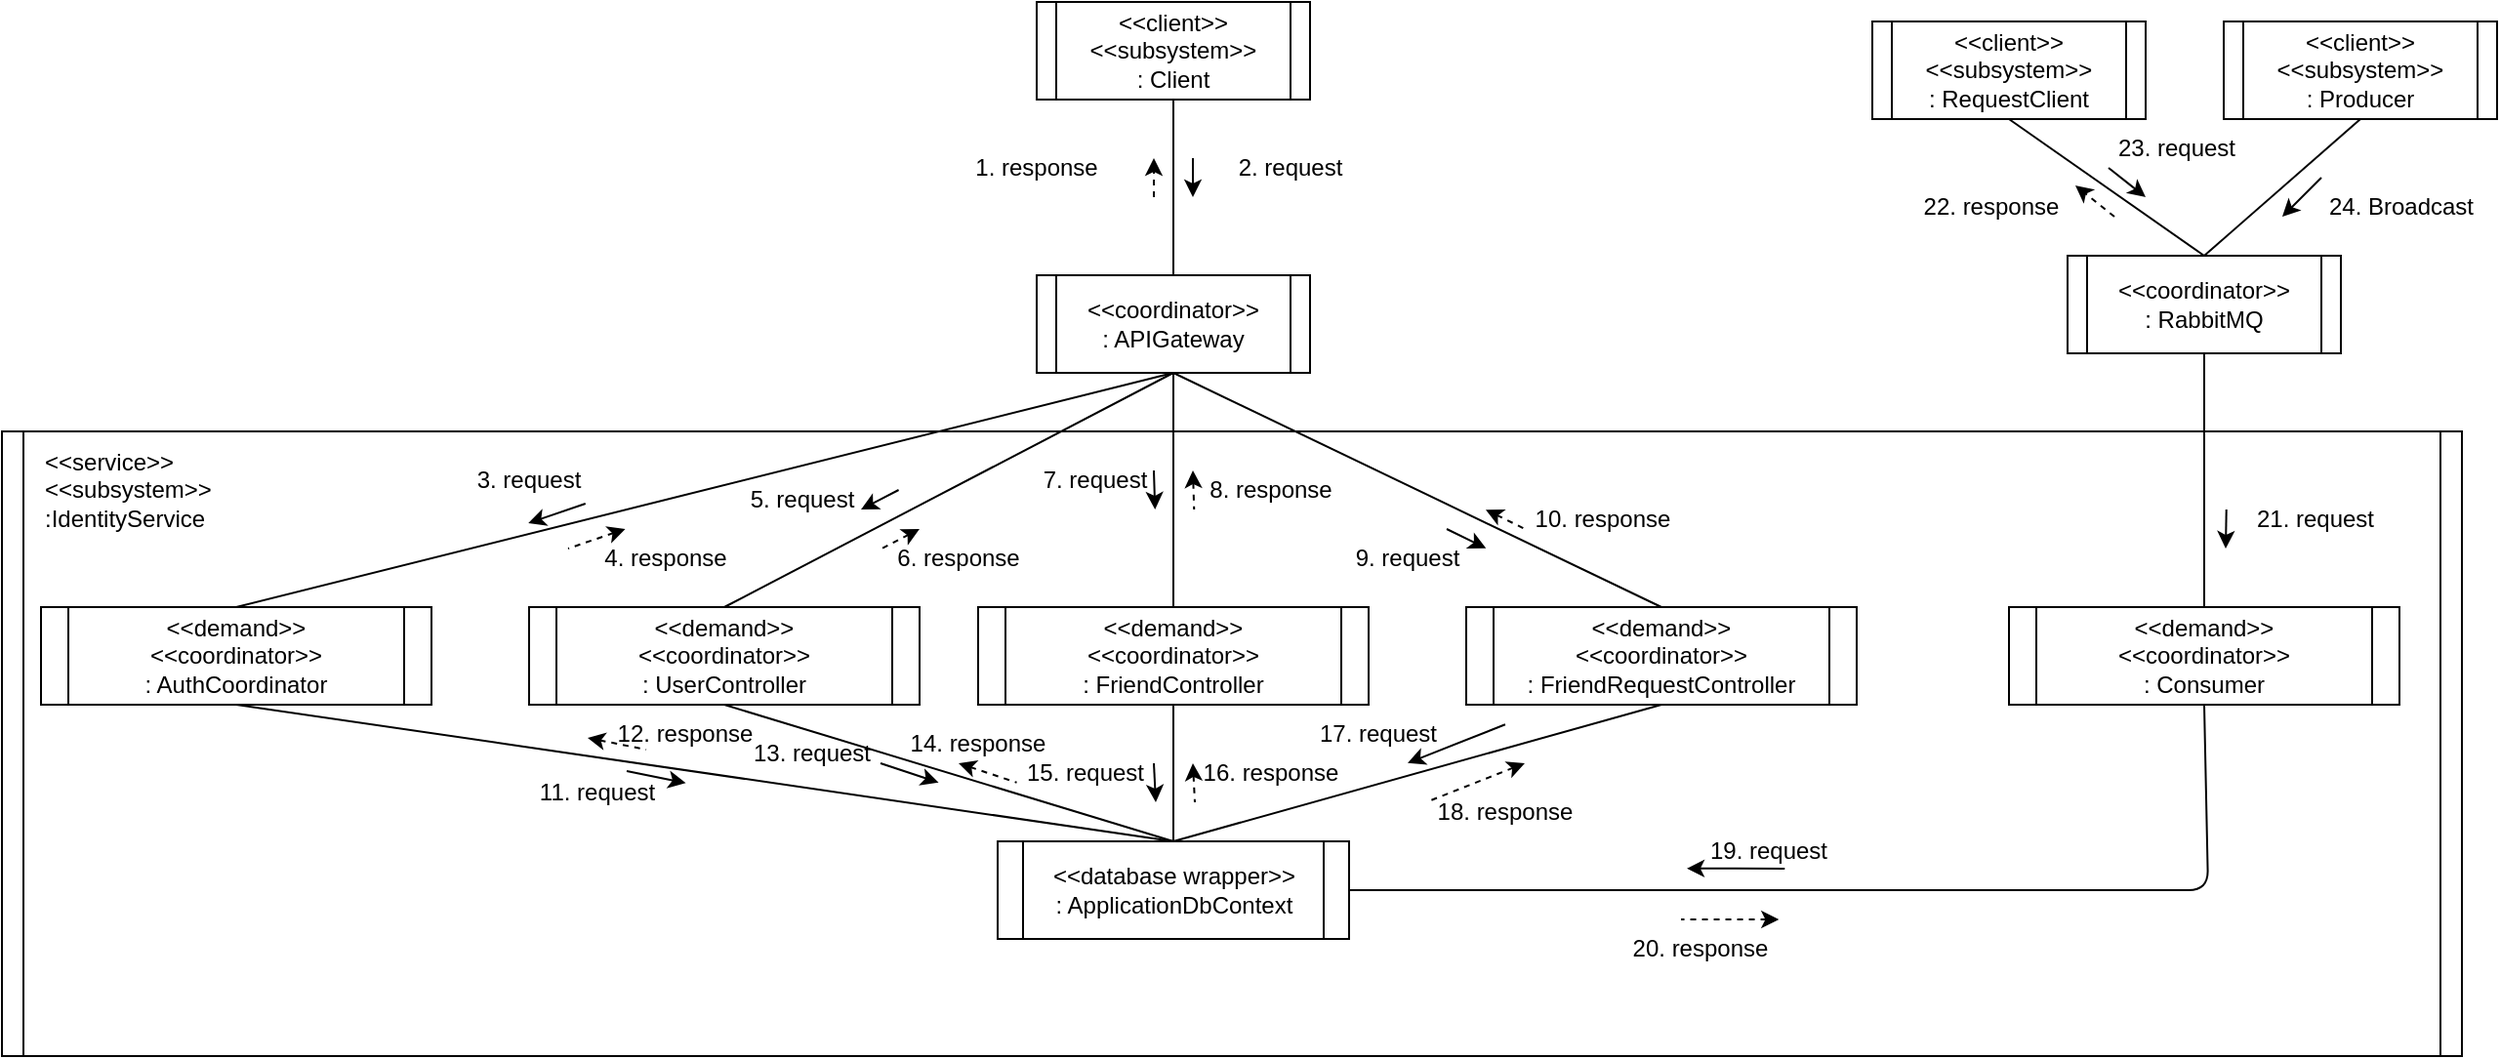 <mxfile version="24.5.5" type="device">
  <diagram id="YeBsLe0wz5kqz-9HFI_q" name="Page-1">
    <mxGraphModel dx="581" dy="328" grid="1" gridSize="10" guides="1" tooltips="1" connect="1" arrows="1" fold="1" page="1" pageScale="1" pageWidth="850" pageHeight="1100" math="0" shadow="0">
      <root>
        <mxCell id="0" />
        <mxCell id="1" parent="0" />
        <mxCell id="2" value="" style="shape=process;whiteSpace=wrap;html=1;backgroundOutline=1;size=0.009;" parent="1" vertex="1">
          <mxGeometry x="160" y="220" width="1260" height="320" as="geometry" />
        </mxCell>
        <mxCell id="3" value="&amp;lt;&amp;lt;service&amp;gt;&amp;gt;&lt;br&gt;&amp;lt;&amp;lt;subsystem&amp;gt;&amp;gt;&lt;br&gt;:IdentityService" style="text;html=1;strokeColor=none;fillColor=none;align=left;verticalAlign=middle;whiteSpace=wrap;rounded=0;" parent="1" vertex="1">
          <mxGeometry x="180" y="230" width="160" height="40" as="geometry" />
        </mxCell>
        <mxCell id="7" value="&amp;lt;&amp;lt;coordinator&amp;gt;&amp;gt;&lt;br style=&quot;border-color: var(--border-color);&quot;&gt;: APIGateway" style="shape=process;whiteSpace=wrap;html=1;backgroundOutline=1;size=0.071;" parent="1" vertex="1">
          <mxGeometry x="690" y="140" width="140" height="50" as="geometry" />
        </mxCell>
        <mxCell id="8" value="&amp;lt;&amp;lt;client&amp;gt;&amp;gt;&lt;br&gt;&amp;lt;&amp;lt;subsystem&amp;gt;&amp;gt;&lt;br style=&quot;border-color: var(--border-color);&quot;&gt;: Client" style="shape=process;whiteSpace=wrap;html=1;backgroundOutline=1;size=0.071;" parent="1" vertex="1">
          <mxGeometry x="690" width="140" height="50" as="geometry" />
        </mxCell>
        <mxCell id="10" value="&amp;lt;&amp;lt;demand&amp;gt;&amp;gt;&lt;br&gt;&amp;lt;&amp;lt;coordinator&amp;gt;&amp;gt;&lt;br style=&quot;border-color: var(--border-color);&quot;&gt;: FriendController" style="shape=process;whiteSpace=wrap;html=1;backgroundOutline=1;size=0.071;" parent="1" vertex="1">
          <mxGeometry x="660" y="310" width="200" height="50" as="geometry" />
        </mxCell>
        <mxCell id="13" value="" style="endArrow=none;html=1;entryX=0.5;entryY=1;entryDx=0;entryDy=0;exitX=0.5;exitY=0;exitDx=0;exitDy=0;" parent="1" source="10" target="7" edge="1">
          <mxGeometry width="50" height="50" relative="1" as="geometry">
            <mxPoint x="550" y="310" as="sourcePoint" />
            <mxPoint x="770" y="200" as="targetPoint" />
          </mxGeometry>
        </mxCell>
        <mxCell id="17" value="" style="endArrow=none;html=1;entryX=0.5;entryY=0;entryDx=0;entryDy=0;exitX=0.5;exitY=1;exitDx=0;exitDy=0;" parent="1" source="10" edge="1">
          <mxGeometry width="50" height="50" relative="1" as="geometry">
            <mxPoint x="550" y="360" as="sourcePoint" />
            <mxPoint x="760" y="430" as="targetPoint" />
          </mxGeometry>
        </mxCell>
        <mxCell id="23" value="&amp;lt;&amp;lt;database wrapper&amp;gt;&amp;gt;&lt;br style=&quot;border-color: var(--border-color);&quot;&gt;: ApplicationDbContext" style="shape=process;whiteSpace=wrap;html=1;backgroundOutline=1;size=0.071;" parent="1" vertex="1">
          <mxGeometry x="670" y="430" width="180" height="50" as="geometry" />
        </mxCell>
        <mxCell id="28" value="" style="endArrow=none;html=1;entryX=0.5;entryY=1;entryDx=0;entryDy=0;exitX=0.5;exitY=0;exitDx=0;exitDy=0;" parent="1" source="7" target="8" edge="1">
          <mxGeometry width="50" height="50" relative="1" as="geometry">
            <mxPoint x="640" y="260" as="sourcePoint" />
            <mxPoint x="690" y="210" as="targetPoint" />
          </mxGeometry>
        </mxCell>
        <mxCell id="29" value="" style="endArrow=classic;html=1;" parent="1" edge="1">
          <mxGeometry width="50" height="50" relative="1" as="geometry">
            <mxPoint x="770" y="80" as="sourcePoint" />
            <mxPoint x="770" y="100" as="targetPoint" />
          </mxGeometry>
        </mxCell>
        <mxCell id="30" value="" style="endArrow=classic;html=1;dashed=1;" parent="1" edge="1">
          <mxGeometry width="50" height="50" relative="1" as="geometry">
            <mxPoint x="750" y="100" as="sourcePoint" />
            <mxPoint x="750" y="80" as="targetPoint" />
          </mxGeometry>
        </mxCell>
        <mxCell id="31" value="2. request" style="text;html=1;strokeColor=none;fillColor=none;align=center;verticalAlign=middle;whiteSpace=wrap;rounded=0;" parent="1" vertex="1">
          <mxGeometry x="790" y="70" width="60" height="30" as="geometry" />
        </mxCell>
        <mxCell id="32" value="1. response" style="text;html=1;strokeColor=none;fillColor=none;align=center;verticalAlign=middle;whiteSpace=wrap;rounded=0;" parent="1" vertex="1">
          <mxGeometry x="650" y="70" width="80" height="30" as="geometry" />
        </mxCell>
        <mxCell id="35" value="" style="endArrow=classic;html=1;entryX=0.526;entryY=0;entryDx=0;entryDy=0;entryPerimeter=0;" parent="1" edge="1">
          <mxGeometry width="50" height="50" relative="1" as="geometry">
            <mxPoint x="750" y="240" as="sourcePoint" />
            <mxPoint x="750.62" y="260.0" as="targetPoint" />
          </mxGeometry>
        </mxCell>
        <mxCell id="50" value="" style="endArrow=none;html=1;strokeColor=default;dashed=1;startArrow=classic;startFill=1;endFill=0;" parent="1" edge="1">
          <mxGeometry width="50" height="50" relative="1" as="geometry">
            <mxPoint x="770" y="390" as="sourcePoint" />
            <mxPoint x="771" y="410" as="targetPoint" />
          </mxGeometry>
        </mxCell>
        <mxCell id="51" value="&amp;lt;&amp;lt;client&amp;gt;&amp;gt;&lt;br&gt;&amp;lt;&amp;lt;subsystem&amp;gt;&amp;gt;&lt;br style=&quot;border-color: var(--border-color);&quot;&gt;: RequestClient" style="shape=process;whiteSpace=wrap;html=1;backgroundOutline=1;size=0.071;" parent="1" vertex="1">
          <mxGeometry x="1118" y="10" width="140" height="50" as="geometry" />
        </mxCell>
        <mxCell id="52" value="&amp;lt;&amp;lt;client&amp;gt;&amp;gt;&lt;br&gt;&amp;lt;&amp;lt;subsystem&amp;gt;&amp;gt;&lt;br style=&quot;border-color: var(--border-color);&quot;&gt;: Producer" style="shape=process;whiteSpace=wrap;html=1;backgroundOutline=1;size=0.071;" parent="1" vertex="1">
          <mxGeometry x="1298" y="10" width="140" height="50" as="geometry" />
        </mxCell>
        <mxCell id="58" value="" style="endArrow=none;html=1;entryX=0.5;entryY=1;entryDx=0;entryDy=0;exitX=0.5;exitY=0;exitDx=0;exitDy=0;" parent="1" source="91" target="51" edge="1">
          <mxGeometry width="50" height="50" relative="1" as="geometry">
            <mxPoint x="1288" y="130" as="sourcePoint" />
            <mxPoint x="1228" y="60" as="targetPoint" />
          </mxGeometry>
        </mxCell>
        <mxCell id="59" value="" style="endArrow=none;html=1;entryX=0.5;entryY=1;entryDx=0;entryDy=0;exitX=0.5;exitY=0;exitDx=0;exitDy=0;" parent="1" source="91" target="52" edge="1">
          <mxGeometry width="50" height="50" relative="1" as="geometry">
            <mxPoint x="1288" y="130" as="sourcePoint" />
            <mxPoint x="1198" y="70" as="targetPoint" />
          </mxGeometry>
        </mxCell>
        <mxCell id="61" value="" style="endArrow=classic;html=1;" parent="1" edge="1">
          <mxGeometry width="50" height="50" relative="1" as="geometry">
            <mxPoint x="1239" y="85" as="sourcePoint" />
            <mxPoint x="1258" y="100" as="targetPoint" />
          </mxGeometry>
        </mxCell>
        <mxCell id="62" value="" style="endArrow=classic;html=1;dashed=1;" parent="1" edge="1">
          <mxGeometry width="50" height="50" relative="1" as="geometry">
            <mxPoint x="1242" y="110" as="sourcePoint" />
            <mxPoint x="1222" y="94" as="targetPoint" />
          </mxGeometry>
        </mxCell>
        <mxCell id="63" value="23. request" style="text;html=1;strokeColor=none;fillColor=none;align=center;verticalAlign=middle;whiteSpace=wrap;rounded=0;" parent="1" vertex="1">
          <mxGeometry x="1238" y="60" width="72" height="30" as="geometry" />
        </mxCell>
        <mxCell id="64" value="22. response" style="text;html=1;strokeColor=none;fillColor=none;align=center;verticalAlign=middle;whiteSpace=wrap;rounded=0;" parent="1" vertex="1">
          <mxGeometry x="1140" y="90" width="78" height="30" as="geometry" />
        </mxCell>
        <mxCell id="66" value="" style="endArrow=classic;html=1;" parent="1" edge="1">
          <mxGeometry width="50" height="50" relative="1" as="geometry">
            <mxPoint x="1348" y="90" as="sourcePoint" />
            <mxPoint x="1328" y="110" as="targetPoint" />
          </mxGeometry>
        </mxCell>
        <mxCell id="68" value="24. Broadcast" style="text;html=1;strokeColor=none;fillColor=none;align=center;verticalAlign=middle;whiteSpace=wrap;rounded=0;" parent="1" vertex="1">
          <mxGeometry x="1348" y="90" width="82" height="30" as="geometry" />
        </mxCell>
        <mxCell id="72" value="" style="endArrow=none;html=1;entryX=0.5;entryY=1;entryDx=0;entryDy=0;exitX=1;exitY=0.5;exitDx=0;exitDy=0;" parent="1" target="88" edge="1">
          <mxGeometry width="50" height="50" relative="1" as="geometry">
            <mxPoint x="850" y="455" as="sourcePoint" />
            <mxPoint x="1110" y="360" as="targetPoint" />
            <Array as="points">
              <mxPoint x="1290" y="455" />
            </Array>
          </mxGeometry>
        </mxCell>
        <mxCell id="74" value="" style="endArrow=classic;html=1;exitX=0.657;exitY=0.468;exitDx=0;exitDy=0;exitPerimeter=0;" parent="1" edge="1">
          <mxGeometry width="50" height="50" relative="1" as="geometry">
            <mxPoint x="1073.14" y="443.96" as="sourcePoint" />
            <mxPoint x="1023" y="443.91" as="targetPoint" />
          </mxGeometry>
        </mxCell>
        <mxCell id="75" value="&amp;lt;&amp;lt;demand&amp;gt;&amp;gt;&lt;br&gt;&amp;lt;&amp;lt;coordinator&amp;gt;&amp;gt;&lt;br style=&quot;border-color: var(--border-color);&quot;&gt;: UserController" style="shape=process;whiteSpace=wrap;html=1;backgroundOutline=1;size=0.071;" parent="1" vertex="1">
          <mxGeometry x="430" y="310" width="200" height="50" as="geometry" />
        </mxCell>
        <mxCell id="76" value="&amp;lt;&amp;lt;demand&amp;gt;&amp;gt;&lt;br&gt;&amp;lt;&amp;lt;coordinator&amp;gt;&amp;gt;&lt;br style=&quot;border-color: var(--border-color);&quot;&gt;: FriendRequestController" style="shape=process;whiteSpace=wrap;html=1;backgroundOutline=1;size=0.071;" parent="1" vertex="1">
          <mxGeometry x="910" y="310" width="200" height="50" as="geometry" />
        </mxCell>
        <mxCell id="88" value="&amp;lt;&amp;lt;demand&amp;gt;&amp;gt;&lt;br&gt;&amp;lt;&amp;lt;coordinator&amp;gt;&amp;gt;&lt;br style=&quot;border-color: var(--border-color);&quot;&gt;: Consumer" style="shape=process;whiteSpace=wrap;html=1;backgroundOutline=1;size=0.071;" parent="1" vertex="1">
          <mxGeometry x="1188" y="310" width="200" height="50" as="geometry" />
        </mxCell>
        <mxCell id="89" value="" style="endArrow=classic;html=1;exitX=0.828;exitY=0.085;exitDx=0;exitDy=0;exitPerimeter=0;" parent="1" edge="1">
          <mxGeometry width="50" height="50" relative="1" as="geometry">
            <mxPoint x="1299.36" y="259.95" as="sourcePoint" />
            <mxPoint x="1299" y="280" as="targetPoint" />
          </mxGeometry>
        </mxCell>
        <mxCell id="90" value="" style="endArrow=none;html=1;entryX=0.5;entryY=1;entryDx=0;entryDy=0;exitX=0.5;exitY=0;exitDx=0;exitDy=0;" parent="1" source="88" target="91" edge="1">
          <mxGeometry width="50" height="50" relative="1" as="geometry">
            <mxPoint x="1248" y="250" as="sourcePoint" />
            <mxPoint x="1148" y="180" as="targetPoint" />
          </mxGeometry>
        </mxCell>
        <mxCell id="91" value="&amp;lt;&amp;lt;coordinator&amp;gt;&amp;gt;&lt;br style=&quot;border-color: var(--border-color);&quot;&gt;: RabbitMQ" style="shape=process;whiteSpace=wrap;html=1;backgroundOutline=1;size=0.071;" parent="1" vertex="1">
          <mxGeometry x="1218" y="130" width="140" height="50" as="geometry" />
        </mxCell>
        <mxCell id="106" value="" style="endArrow=none;html=1;entryX=0.5;entryY=0;entryDx=0;entryDy=0;exitX=0.5;exitY=1;exitDx=0;exitDy=0;" parent="1" source="75" edge="1">
          <mxGeometry width="50" height="50" relative="1" as="geometry">
            <mxPoint x="570" y="380" as="sourcePoint" />
            <mxPoint x="760" y="430" as="targetPoint" />
          </mxGeometry>
        </mxCell>
        <mxCell id="107" value="" style="endArrow=none;html=1;entryX=0.5;entryY=1;entryDx=0;entryDy=0;exitX=0.5;exitY=0;exitDx=0;exitDy=0;" parent="1" target="76" edge="1">
          <mxGeometry width="50" height="50" relative="1" as="geometry">
            <mxPoint x="760" y="430" as="sourcePoint" />
            <mxPoint x="1050" y="430" as="targetPoint" />
          </mxGeometry>
        </mxCell>
        <mxCell id="108" value="" style="endArrow=classic;html=1;entryX=0.477;entryY=0.404;entryDx=0;entryDy=0;entryPerimeter=0;" parent="1" edge="1">
          <mxGeometry width="50" height="50" relative="1" as="geometry">
            <mxPoint x="610" y="390" as="sourcePoint" />
            <mxPoint x="639.76" y="399.88" as="targetPoint" />
          </mxGeometry>
        </mxCell>
        <mxCell id="109" value="" style="endArrow=classic;html=1;entryX=0.392;entryY=0.404;entryDx=0;entryDy=0;entryPerimeter=0;exitX=0.441;exitY=0.362;exitDx=0;exitDy=0;exitPerimeter=0;" parent="1" edge="1">
          <mxGeometry width="50" height="50" relative="1" as="geometry">
            <mxPoint x="929.98" y="370.13" as="sourcePoint" />
            <mxPoint x="880.0" y="389.87" as="targetPoint" />
          </mxGeometry>
        </mxCell>
        <mxCell id="111" value="&amp;lt;&amp;lt;demand&amp;gt;&amp;gt;&lt;br&gt;&amp;lt;&amp;lt;coordinator&amp;gt;&amp;gt;&lt;br style=&quot;border-color: var(--border-color);&quot;&gt;: AuthCoordinator" style="shape=process;whiteSpace=wrap;html=1;backgroundOutline=1;size=0.071;" parent="1" vertex="1">
          <mxGeometry x="180" y="310" width="200" height="50" as="geometry" />
        </mxCell>
        <mxCell id="112" value="" style="endArrow=none;html=1;entryX=0.5;entryY=1;entryDx=0;entryDy=0;exitX=0.5;exitY=0;exitDx=0;exitDy=0;" parent="1" source="111" target="7" edge="1">
          <mxGeometry width="50" height="50" relative="1" as="geometry">
            <mxPoint x="500" y="280" as="sourcePoint" />
            <mxPoint x="500" y="160" as="targetPoint" />
          </mxGeometry>
        </mxCell>
        <mxCell id="113" value="" style="endArrow=classic;html=1;entryX=0.526;entryY=0;entryDx=0;entryDy=0;entryPerimeter=0;exitX=0.238;exitY=0.125;exitDx=0;exitDy=0;exitPerimeter=0;" parent="1" edge="1">
          <mxGeometry width="50" height="50" relative="1" as="geometry">
            <mxPoint x="458.88" y="257" as="sourcePoint" />
            <mxPoint x="429.62" y="267" as="targetPoint" />
          </mxGeometry>
        </mxCell>
        <mxCell id="115" value="" style="endArrow=none;html=1;entryX=0.5;entryY=0;entryDx=0;entryDy=0;exitX=0.5;exitY=1;exitDx=0;exitDy=0;" parent="1" source="111" target="23" edge="1">
          <mxGeometry width="50" height="50" relative="1" as="geometry">
            <mxPoint x="360" y="380" as="sourcePoint" />
            <mxPoint x="590" y="450" as="targetPoint" />
          </mxGeometry>
        </mxCell>
        <mxCell id="117" value="" style="endArrow=classic;html=1;entryX=0.278;entryY=0.563;entryDx=0;entryDy=0;entryPerimeter=0;" parent="1" target="2" edge="1">
          <mxGeometry width="50" height="50" relative="1" as="geometry">
            <mxPoint x="480" y="394" as="sourcePoint" />
            <mxPoint x="510.28" y="404.08" as="targetPoint" />
          </mxGeometry>
        </mxCell>
        <mxCell id="118" value="" style="endArrow=none;html=1;entryX=0.5;entryY=1;entryDx=0;entryDy=0;exitX=0.5;exitY=0;exitDx=0;exitDy=0;" parent="1" source="76" target="7" edge="1">
          <mxGeometry width="50" height="50" relative="1" as="geometry">
            <mxPoint x="770" y="320" as="sourcePoint" />
            <mxPoint x="770" y="200" as="targetPoint" />
          </mxGeometry>
        </mxCell>
        <mxCell id="119" value="" style="endArrow=none;html=1;entryX=0.635;entryY=0.187;entryDx=0;entryDy=0;entryPerimeter=0;exitX=0.619;exitY=0.156;exitDx=0;exitDy=0;exitPerimeter=0;startArrow=classic;startFill=1;endFill=0;dashed=1;" parent="1" edge="1">
          <mxGeometry width="50" height="50" relative="1" as="geometry">
            <mxPoint x="920" y="260.08" as="sourcePoint" />
            <mxPoint x="940.16" y="270.0" as="targetPoint" />
          </mxGeometry>
        </mxCell>
        <mxCell id="120" value="" style="endArrow=none;html=1;entryX=0.5;entryY=1;entryDx=0;entryDy=0;exitX=0.5;exitY=0;exitDx=0;exitDy=0;" parent="1" source="75" target="7" edge="1">
          <mxGeometry width="50" height="50" relative="1" as="geometry">
            <mxPoint x="770" y="320" as="sourcePoint" />
            <mxPoint x="770" y="200.0" as="targetPoint" />
          </mxGeometry>
        </mxCell>
        <mxCell id="121" value="" style="endArrow=classic;html=1;entryX=0.526;entryY=0;entryDx=0;entryDy=0;entryPerimeter=0;exitX=0.365;exitY=0.125;exitDx=0;exitDy=0;exitPerimeter=0;" parent="1" edge="1">
          <mxGeometry width="50" height="50" relative="1" as="geometry">
            <mxPoint x="619.28" y="250" as="sourcePoint" />
            <mxPoint x="600.0" y="260.0" as="targetPoint" />
          </mxGeometry>
        </mxCell>
        <mxCell id="t8o3r13i8bqwV-xz6-hO-121" value="" style="endArrow=none;html=1;entryX=0.526;entryY=0;entryDx=0;entryDy=0;entryPerimeter=0;exitX=0.238;exitY=0.125;exitDx=0;exitDy=0;exitPerimeter=0;startArrow=classic;startFill=1;endFill=0;dashed=1;" edge="1" parent="1">
          <mxGeometry width="50" height="50" relative="1" as="geometry">
            <mxPoint x="479.26" y="270" as="sourcePoint" />
            <mxPoint x="450.0" y="280" as="targetPoint" />
          </mxGeometry>
        </mxCell>
        <mxCell id="t8o3r13i8bqwV-xz6-hO-122" value="" style="endArrow=none;html=1;entryX=0.526;entryY=0;entryDx=0;entryDy=0;entryPerimeter=0;exitX=0.365;exitY=0.125;exitDx=0;exitDy=0;exitPerimeter=0;startArrow=classic;startFill=1;endFill=0;dashed=1;" edge="1" parent="1">
          <mxGeometry width="50" height="50" relative="1" as="geometry">
            <mxPoint x="630" y="270" as="sourcePoint" />
            <mxPoint x="610.72" y="280.0" as="targetPoint" />
          </mxGeometry>
        </mxCell>
        <mxCell id="t8o3r13i8bqwV-xz6-hO-123" value="" style="endArrow=none;html=1;entryX=0.526;entryY=0;entryDx=0;entryDy=0;entryPerimeter=0;startArrow=classic;startFill=1;endFill=0;dashed=1;" edge="1" parent="1">
          <mxGeometry width="50" height="50" relative="1" as="geometry">
            <mxPoint x="770" y="240" as="sourcePoint" />
            <mxPoint x="770.62" y="260.0" as="targetPoint" />
          </mxGeometry>
        </mxCell>
        <mxCell id="t8o3r13i8bqwV-xz6-hO-124" value="" style="endArrow=classic;html=1;entryX=0.635;entryY=0.187;entryDx=0;entryDy=0;entryPerimeter=0;exitX=0.619;exitY=0.156;exitDx=0;exitDy=0;exitPerimeter=0;" edge="1" parent="1">
          <mxGeometry width="50" height="50" relative="1" as="geometry">
            <mxPoint x="900" y="270" as="sourcePoint" />
            <mxPoint x="920.16" y="279.92" as="targetPoint" />
          </mxGeometry>
        </mxCell>
        <mxCell id="t8o3r13i8bqwV-xz6-hO-125" value="" style="endArrow=none;html=1;entryX=0.278;entryY=0.563;entryDx=0;entryDy=0;entryPerimeter=0;startArrow=classic;startFill=1;endFill=0;dashed=1;" edge="1" parent="1">
          <mxGeometry width="50" height="50" relative="1" as="geometry">
            <mxPoint x="460" y="377" as="sourcePoint" />
            <mxPoint x="490" y="383" as="targetPoint" />
          </mxGeometry>
        </mxCell>
        <mxCell id="t8o3r13i8bqwV-xz6-hO-126" value="" style="endArrow=none;html=1;entryX=0.477;entryY=0.404;entryDx=0;entryDy=0;entryPerimeter=0;dashed=1;startArrow=classic;startFill=1;endFill=0;" edge="1" parent="1">
          <mxGeometry width="50" height="50" relative="1" as="geometry">
            <mxPoint x="650" y="390" as="sourcePoint" />
            <mxPoint x="679.76" y="399.88" as="targetPoint" />
          </mxGeometry>
        </mxCell>
        <mxCell id="t8o3r13i8bqwV-xz6-hO-127" value="" style="endArrow=classic;html=1;" edge="1" parent="1">
          <mxGeometry width="50" height="50" relative="1" as="geometry">
            <mxPoint x="750" y="390" as="sourcePoint" />
            <mxPoint x="751" y="410" as="targetPoint" />
          </mxGeometry>
        </mxCell>
        <mxCell id="t8o3r13i8bqwV-xz6-hO-128" value="" style="endArrow=none;html=1;entryX=0.392;entryY=0.404;entryDx=0;entryDy=0;entryPerimeter=0;exitX=0.441;exitY=0.362;exitDx=0;exitDy=0;exitPerimeter=0;startArrow=classic;startFill=1;dashed=1;endFill=0;" edge="1" parent="1">
          <mxGeometry width="50" height="50" relative="1" as="geometry">
            <mxPoint x="939.98" y="390" as="sourcePoint" />
            <mxPoint x="890.0" y="409.74" as="targetPoint" />
          </mxGeometry>
        </mxCell>
        <mxCell id="t8o3r13i8bqwV-xz6-hO-129" value="" style="endArrow=none;html=1;exitX=0.657;exitY=0.468;exitDx=0;exitDy=0;exitPerimeter=0;dashed=1;endFill=0;startArrow=classic;startFill=1;" edge="1" parent="1">
          <mxGeometry width="50" height="50" relative="1" as="geometry">
            <mxPoint x="1070.14" y="470.05" as="sourcePoint" />
            <mxPoint x="1020" y="470" as="targetPoint" />
          </mxGeometry>
        </mxCell>
        <mxCell id="t8o3r13i8bqwV-xz6-hO-130" value="4. response" style="text;html=1;strokeColor=none;fillColor=none;align=center;verticalAlign=middle;whiteSpace=wrap;rounded=0;" vertex="1" parent="1">
          <mxGeometry x="460" y="270" width="80" height="30" as="geometry" />
        </mxCell>
        <mxCell id="t8o3r13i8bqwV-xz6-hO-131" value="3. request" style="text;html=1;strokeColor=none;fillColor=none;align=center;verticalAlign=middle;whiteSpace=wrap;rounded=0;" vertex="1" parent="1">
          <mxGeometry x="400" y="230" width="60" height="30" as="geometry" />
        </mxCell>
        <mxCell id="t8o3r13i8bqwV-xz6-hO-132" value="5. request" style="text;html=1;strokeColor=none;fillColor=none;align=center;verticalAlign=middle;whiteSpace=wrap;rounded=0;" vertex="1" parent="1">
          <mxGeometry x="540" y="240" width="60" height="30" as="geometry" />
        </mxCell>
        <mxCell id="t8o3r13i8bqwV-xz6-hO-133" value="7. request" style="text;html=1;strokeColor=none;fillColor=none;align=center;verticalAlign=middle;whiteSpace=wrap;rounded=0;" vertex="1" parent="1">
          <mxGeometry x="690" y="230" width="60" height="30" as="geometry" />
        </mxCell>
        <mxCell id="t8o3r13i8bqwV-xz6-hO-134" value="9. request" style="text;html=1;strokeColor=none;fillColor=none;align=center;verticalAlign=middle;whiteSpace=wrap;rounded=0;" vertex="1" parent="1">
          <mxGeometry x="850" y="270" width="60" height="30" as="geometry" />
        </mxCell>
        <mxCell id="t8o3r13i8bqwV-xz6-hO-135" value="11. request" style="text;html=1;strokeColor=none;fillColor=none;align=center;verticalAlign=middle;whiteSpace=wrap;rounded=0;" vertex="1" parent="1">
          <mxGeometry x="430" y="390" width="70" height="30" as="geometry" />
        </mxCell>
        <mxCell id="t8o3r13i8bqwV-xz6-hO-136" value="13. request" style="text;html=1;strokeColor=none;fillColor=none;align=center;verticalAlign=middle;whiteSpace=wrap;rounded=0;" vertex="1" parent="1">
          <mxGeometry x="540" y="370" width="70" height="30" as="geometry" />
        </mxCell>
        <mxCell id="t8o3r13i8bqwV-xz6-hO-137" value="15. request" style="text;html=1;strokeColor=none;fillColor=none;align=center;verticalAlign=middle;whiteSpace=wrap;rounded=0;" vertex="1" parent="1">
          <mxGeometry x="680" y="380" width="70" height="30" as="geometry" />
        </mxCell>
        <mxCell id="t8o3r13i8bqwV-xz6-hO-138" value="17. request" style="text;html=1;strokeColor=none;fillColor=none;align=center;verticalAlign=middle;whiteSpace=wrap;rounded=0;" vertex="1" parent="1">
          <mxGeometry x="830" y="360" width="70" height="30" as="geometry" />
        </mxCell>
        <mxCell id="t8o3r13i8bqwV-xz6-hO-139" value="19. request" style="text;html=1;strokeColor=none;fillColor=none;align=center;verticalAlign=middle;whiteSpace=wrap;rounded=0;" vertex="1" parent="1">
          <mxGeometry x="1030" y="420" width="70" height="30" as="geometry" />
        </mxCell>
        <mxCell id="t8o3r13i8bqwV-xz6-hO-140" value="21. request" style="text;html=1;strokeColor=none;fillColor=none;align=center;verticalAlign=middle;whiteSpace=wrap;rounded=0;" vertex="1" parent="1">
          <mxGeometry x="1310" y="250" width="70" height="30" as="geometry" />
        </mxCell>
        <mxCell id="t8o3r13i8bqwV-xz6-hO-141" value="6. response" style="text;html=1;strokeColor=none;fillColor=none;align=center;verticalAlign=middle;whiteSpace=wrap;rounded=0;" vertex="1" parent="1">
          <mxGeometry x="610" y="270" width="80" height="30" as="geometry" />
        </mxCell>
        <mxCell id="t8o3r13i8bqwV-xz6-hO-142" value="8. response" style="text;html=1;strokeColor=none;fillColor=none;align=center;verticalAlign=middle;whiteSpace=wrap;rounded=0;" vertex="1" parent="1">
          <mxGeometry x="770" y="235" width="80" height="30" as="geometry" />
        </mxCell>
        <mxCell id="t8o3r13i8bqwV-xz6-hO-143" value="10. response" style="text;html=1;strokeColor=none;fillColor=none;align=center;verticalAlign=middle;whiteSpace=wrap;rounded=0;" vertex="1" parent="1">
          <mxGeometry x="940" y="250" width="80" height="30" as="geometry" />
        </mxCell>
        <mxCell id="t8o3r13i8bqwV-xz6-hO-144" value="12. response" style="text;html=1;strokeColor=none;fillColor=none;align=center;verticalAlign=middle;whiteSpace=wrap;rounded=0;" vertex="1" parent="1">
          <mxGeometry x="470" y="360" width="80" height="30" as="geometry" />
        </mxCell>
        <mxCell id="t8o3r13i8bqwV-xz6-hO-145" value="14. response" style="text;html=1;strokeColor=none;fillColor=none;align=center;verticalAlign=middle;whiteSpace=wrap;rounded=0;" vertex="1" parent="1">
          <mxGeometry x="620" y="365" width="80" height="30" as="geometry" />
        </mxCell>
        <mxCell id="t8o3r13i8bqwV-xz6-hO-146" value="16. response" style="text;html=1;strokeColor=none;fillColor=none;align=center;verticalAlign=middle;whiteSpace=wrap;rounded=0;" vertex="1" parent="1">
          <mxGeometry x="770" y="380" width="80" height="30" as="geometry" />
        </mxCell>
        <mxCell id="t8o3r13i8bqwV-xz6-hO-147" value="18. response" style="text;html=1;strokeColor=none;fillColor=none;align=center;verticalAlign=middle;whiteSpace=wrap;rounded=0;" vertex="1" parent="1">
          <mxGeometry x="890" y="400" width="80" height="30" as="geometry" />
        </mxCell>
        <mxCell id="t8o3r13i8bqwV-xz6-hO-148" value="20. response" style="text;html=1;strokeColor=none;fillColor=none;align=center;verticalAlign=middle;whiteSpace=wrap;rounded=0;" vertex="1" parent="1">
          <mxGeometry x="990" y="470" width="80" height="30" as="geometry" />
        </mxCell>
      </root>
    </mxGraphModel>
  </diagram>
</mxfile>

